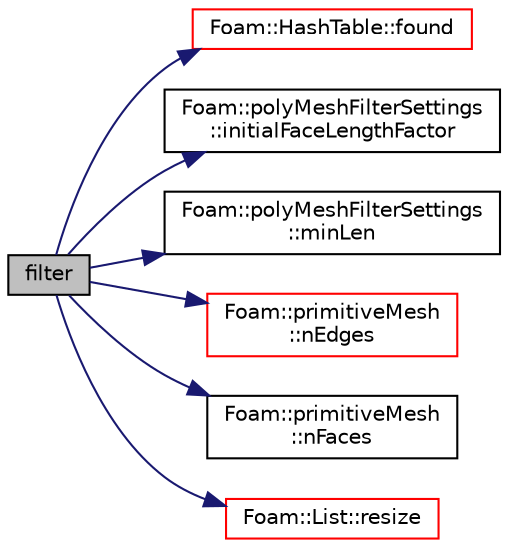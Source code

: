 digraph "filter"
{
  bgcolor="transparent";
  edge [fontname="Helvetica",fontsize="10",labelfontname="Helvetica",labelfontsize="10"];
  node [fontname="Helvetica",fontsize="10",shape=record];
  rankdir="LR";
  Node1 [label="filter",height=0.2,width=0.4,color="black", fillcolor="grey75", style="filled", fontcolor="black"];
  Node1 -> Node2 [color="midnightblue",fontsize="10",style="solid",fontname="Helvetica"];
  Node2 [label="Foam::HashTable::found",height=0.2,width=0.4,color="red",URL="$a00997.html#a3df8044b3c7afb4eb62517f64e85eab6",tooltip="Return true if hashedEntry is found in table. "];
  Node1 -> Node3 [color="midnightblue",fontsize="10",style="solid",fontname="Helvetica"];
  Node3 [label="Foam::polyMeshFilterSettings\l::initialFaceLengthFactor",height=0.2,width=0.4,color="black",URL="$a01958.html#a3d8cbef88e3829d587363eed970fcde5"];
  Node1 -> Node4 [color="midnightblue",fontsize="10",style="solid",fontname="Helvetica"];
  Node4 [label="Foam::polyMeshFilterSettings\l::minLen",height=0.2,width=0.4,color="black",URL="$a01958.html#ae8b16860440d64390d3ddb337eb39ccd"];
  Node1 -> Node5 [color="midnightblue",fontsize="10",style="solid",fontname="Helvetica"];
  Node5 [label="Foam::primitiveMesh\l::nEdges",height=0.2,width=0.4,color="red",URL="$a02008.html#a1db9478309c639504a743b7b194226f4"];
  Node1 -> Node6 [color="midnightblue",fontsize="10",style="solid",fontname="Helvetica"];
  Node6 [label="Foam::primitiveMesh\l::nFaces",height=0.2,width=0.4,color="black",URL="$a02008.html#a9be088de373a98524a153de7da0e92e8"];
  Node1 -> Node7 [color="midnightblue",fontsize="10",style="solid",fontname="Helvetica"];
  Node7 [label="Foam::List::resize",height=0.2,width=0.4,color="red",URL="$a01391.html#a4eb7a78f8b52136a8668d0e785dace04",tooltip="Alias for setSize(const label) "];
}
